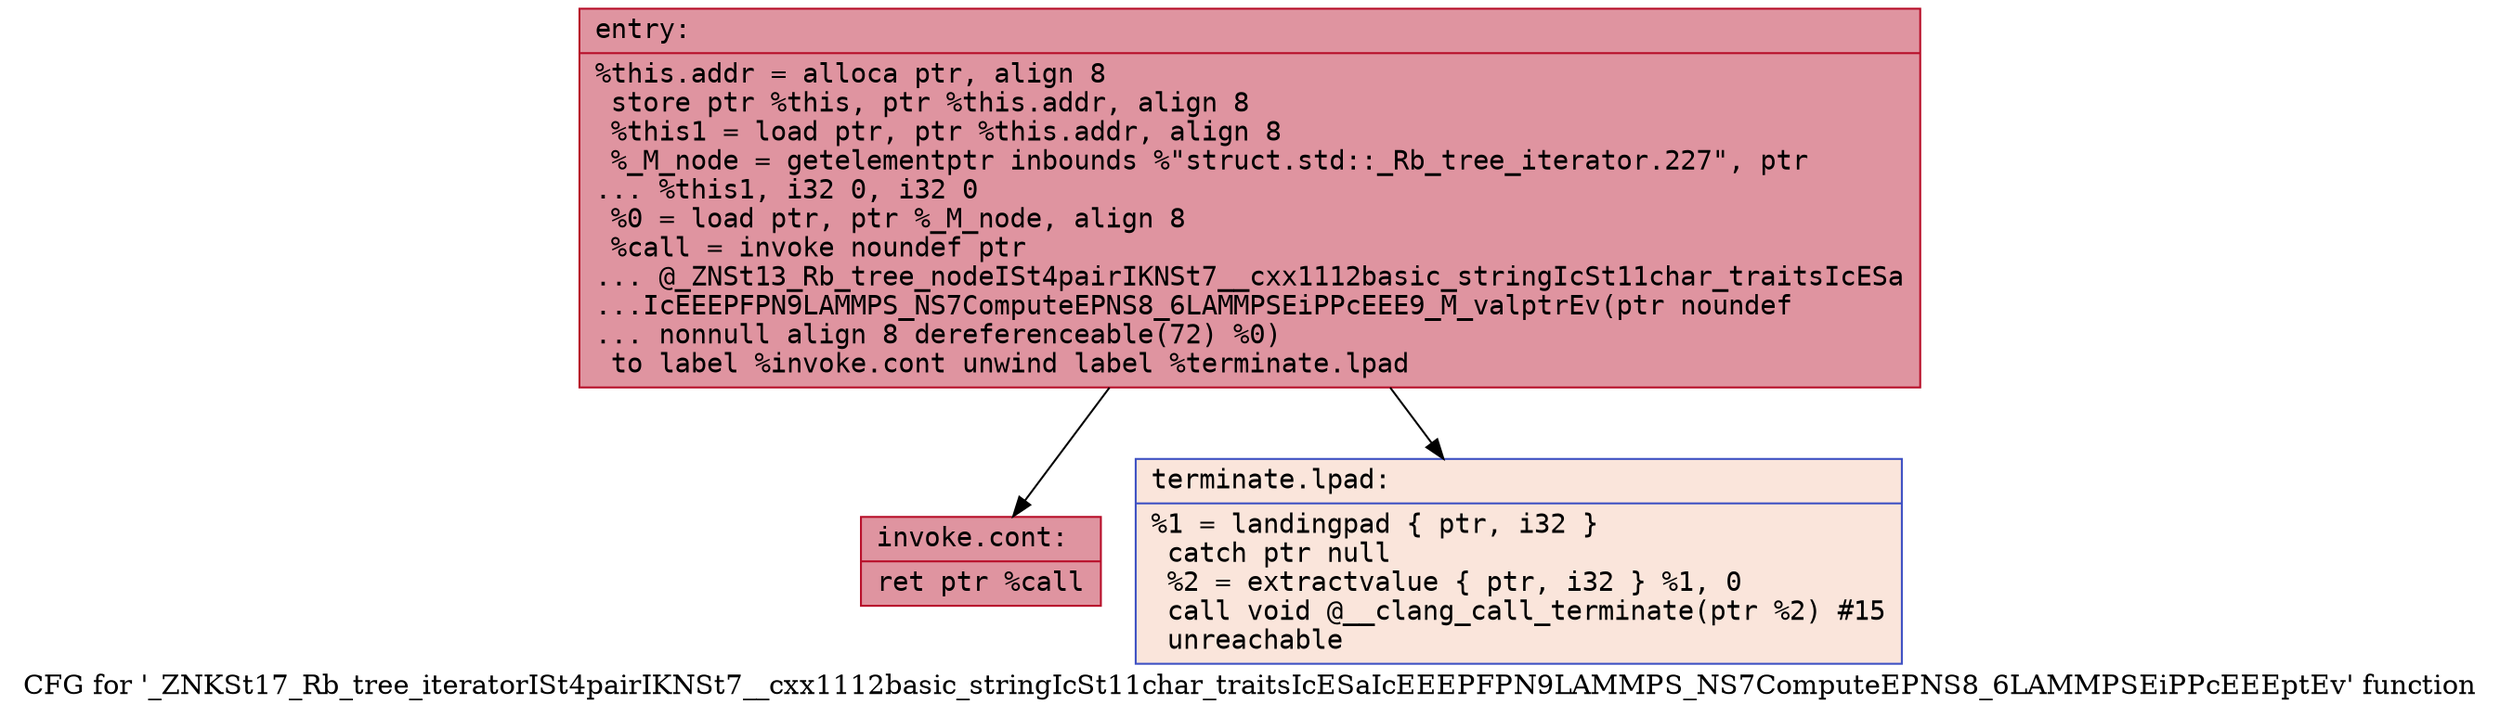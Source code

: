 digraph "CFG for '_ZNKSt17_Rb_tree_iteratorISt4pairIKNSt7__cxx1112basic_stringIcSt11char_traitsIcESaIcEEEPFPN9LAMMPS_NS7ComputeEPNS8_6LAMMPSEiPPcEEEptEv' function" {
	label="CFG for '_ZNKSt17_Rb_tree_iteratorISt4pairIKNSt7__cxx1112basic_stringIcSt11char_traitsIcESaIcEEEPFPN9LAMMPS_NS7ComputeEPNS8_6LAMMPSEiPPcEEEptEv' function";

	Node0x562846b0c5e0 [shape=record,color="#b70d28ff", style=filled, fillcolor="#b70d2870" fontname="Courier",label="{entry:\l|  %this.addr = alloca ptr, align 8\l  store ptr %this, ptr %this.addr, align 8\l  %this1 = load ptr, ptr %this.addr, align 8\l  %_M_node = getelementptr inbounds %\"struct.std::_Rb_tree_iterator.227\", ptr\l... %this1, i32 0, i32 0\l  %0 = load ptr, ptr %_M_node, align 8\l  %call = invoke noundef ptr\l... @_ZNSt13_Rb_tree_nodeISt4pairIKNSt7__cxx1112basic_stringIcSt11char_traitsIcESa\l...IcEEEPFPN9LAMMPS_NS7ComputeEPNS8_6LAMMPSEiPPcEEE9_M_valptrEv(ptr noundef\l... nonnull align 8 dereferenceable(72) %0)\l          to label %invoke.cont unwind label %terminate.lpad\l}"];
	Node0x562846b0c5e0 -> Node0x562846b0c980[tooltip="entry -> invoke.cont\nProbability 100.00%" ];
	Node0x562846b0c5e0 -> Node0x562846b0ca00[tooltip="entry -> terminate.lpad\nProbability 0.00%" ];
	Node0x562846b0c980 [shape=record,color="#b70d28ff", style=filled, fillcolor="#b70d2870" fontname="Courier",label="{invoke.cont:\l|  ret ptr %call\l}"];
	Node0x562846b0ca00 [shape=record,color="#3d50c3ff", style=filled, fillcolor="#f4c5ad70" fontname="Courier",label="{terminate.lpad:\l|  %1 = landingpad \{ ptr, i32 \}\l          catch ptr null\l  %2 = extractvalue \{ ptr, i32 \} %1, 0\l  call void @__clang_call_terminate(ptr %2) #15\l  unreachable\l}"];
}
